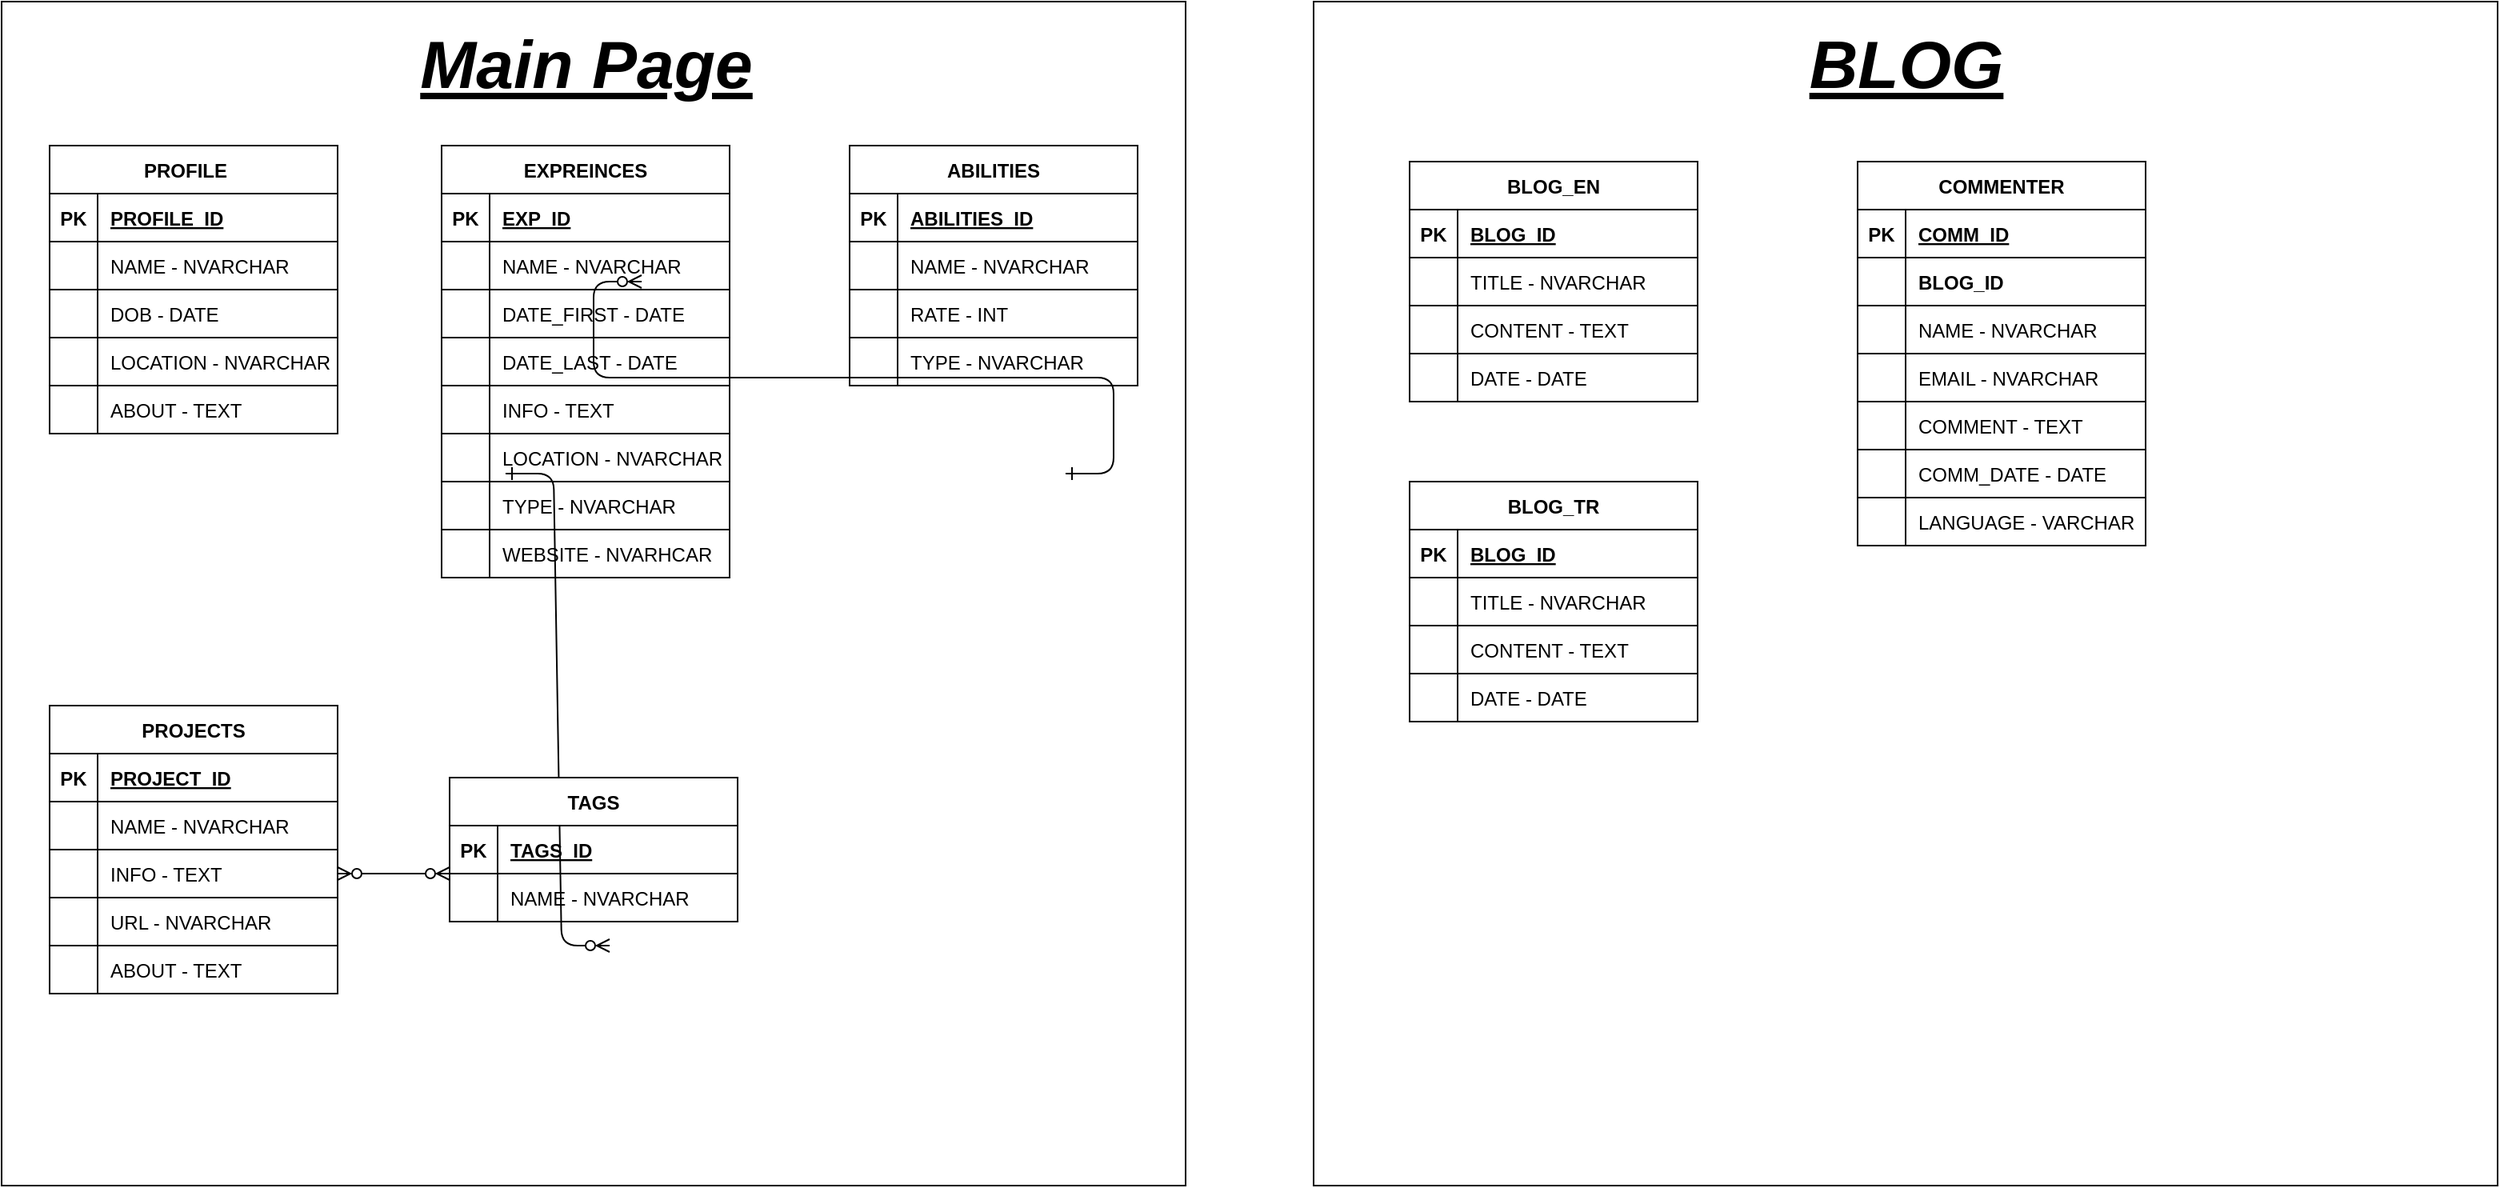 <mxfile version="15.0.6" type="github">
  <diagram id="R2lEEEUBdFMjLlhIrx00" name="Page-1">
    <mxGraphModel dx="955" dy="544" grid="1" gridSize="10" guides="1" tooltips="1" connect="1" arrows="1" fold="1" page="1" pageScale="1" pageWidth="850" pageHeight="1100" math="0" shadow="0" extFonts="Permanent Marker^https://fonts.googleapis.com/css?family=Permanent+Marker">
      <root>
        <mxCell id="0" />
        <mxCell id="1" parent="0" />
        <mxCell id="ufYMYRmRnnJekxyFTIQx-1" value="" style="whiteSpace=wrap;html=1;aspect=fixed;" vertex="1" parent="1">
          <mxGeometry x="60" y="30" width="740" height="740" as="geometry" />
        </mxCell>
        <mxCell id="C-vyLk0tnHw3VtMMgP7b-1" value="" style="edgeStyle=entityRelationEdgeStyle;endArrow=ERzeroToMany;startArrow=ERone;endFill=1;startFill=0;" parent="1" target="C-vyLk0tnHw3VtMMgP7b-6" edge="1">
          <mxGeometry width="100" height="100" relative="1" as="geometry">
            <mxPoint x="375" y="325" as="sourcePoint" />
            <mxPoint x="440" y="620" as="targetPoint" />
          </mxGeometry>
        </mxCell>
        <mxCell id="C-vyLk0tnHw3VtMMgP7b-12" value="" style="edgeStyle=entityRelationEdgeStyle;endArrow=ERzeroToMany;startArrow=ERone;endFill=1;startFill=0;" parent="1" target="C-vyLk0tnHw3VtMMgP7b-17" edge="1">
          <mxGeometry width="100" height="100" relative="1" as="geometry">
            <mxPoint x="725" y="325" as="sourcePoint" />
            <mxPoint x="460" y="205" as="targetPoint" />
          </mxGeometry>
        </mxCell>
        <mxCell id="ufYMYRmRnnJekxyFTIQx-10" value="Main Page" style="text;html=1;resizable=0;autosize=1;align=center;verticalAlign=middle;points=[];fillColor=none;strokeColor=none;rounded=0;fontSize=42;fontStyle=7" vertex="1" parent="1">
          <mxGeometry x="315" y="40" width="220" height="60" as="geometry" />
        </mxCell>
        <mxCell id="ufYMYRmRnnJekxyFTIQx-11" value="PROFILE   " style="shape=table;startSize=30;container=1;collapsible=1;childLayout=tableLayout;fixedRows=1;rowLines=1;fontStyle=1;align=center;resizeLast=1;fontSize=12;resizeHeight=1;resizeWidth=1;" vertex="1" parent="1">
          <mxGeometry x="90" y="120" width="180" height="180" as="geometry">
            <mxRectangle x="90" y="120" width="90" height="30" as="alternateBounds" />
          </mxGeometry>
        </mxCell>
        <mxCell id="ufYMYRmRnnJekxyFTIQx-12" value="" style="shape=partialRectangle;collapsible=0;dropTarget=0;pointerEvents=0;fillColor=none;top=0;left=0;bottom=1;right=0;points=[[0,0.5],[1,0.5]];portConstraint=eastwest;" vertex="1" parent="ufYMYRmRnnJekxyFTIQx-11">
          <mxGeometry y="30" width="180" height="30" as="geometry" />
        </mxCell>
        <mxCell id="ufYMYRmRnnJekxyFTIQx-13" value="PK" style="shape=partialRectangle;connectable=0;fillColor=none;top=0;left=0;bottom=0;right=0;fontStyle=1;overflow=hidden;" vertex="1" parent="ufYMYRmRnnJekxyFTIQx-12">
          <mxGeometry width="30" height="30" as="geometry" />
        </mxCell>
        <mxCell id="ufYMYRmRnnJekxyFTIQx-14" value="PROFILE_ID" style="shape=partialRectangle;connectable=0;fillColor=none;top=0;left=0;bottom=0;right=0;align=left;spacingLeft=6;fontStyle=5;overflow=hidden;" vertex="1" parent="ufYMYRmRnnJekxyFTIQx-12">
          <mxGeometry x="30" width="150" height="30" as="geometry" />
        </mxCell>
        <mxCell id="ufYMYRmRnnJekxyFTIQx-15" value="" style="shape=partialRectangle;collapsible=0;dropTarget=0;pointerEvents=0;fillColor=none;top=0;left=0;bottom=0;right=0;points=[[0,0.5],[1,0.5]];portConstraint=eastwest;fontStyle=1" vertex="1" parent="ufYMYRmRnnJekxyFTIQx-11">
          <mxGeometry y="60" width="180" height="30" as="geometry" />
        </mxCell>
        <mxCell id="ufYMYRmRnnJekxyFTIQx-16" value="" style="shape=partialRectangle;connectable=0;fillColor=none;top=0;left=0;bottom=0;right=0;editable=1;overflow=hidden;" vertex="1" parent="ufYMYRmRnnJekxyFTIQx-15">
          <mxGeometry width="30" height="30" as="geometry" />
        </mxCell>
        <mxCell id="ufYMYRmRnnJekxyFTIQx-17" value="NAME - NVARCHAR" style="shape=partialRectangle;connectable=0;fillColor=none;top=0;left=0;bottom=0;right=0;align=left;spacingLeft=6;overflow=hidden;fontStyle=0" vertex="1" parent="ufYMYRmRnnJekxyFTIQx-15">
          <mxGeometry x="30" width="150" height="30" as="geometry" />
        </mxCell>
        <mxCell id="ufYMYRmRnnJekxyFTIQx-18" value="" style="shape=partialRectangle;collapsible=0;dropTarget=0;pointerEvents=0;fillColor=none;top=0;left=0;bottom=0;right=0;points=[[0,0.5],[1,0.5]];portConstraint=eastwest;" vertex="1" parent="ufYMYRmRnnJekxyFTIQx-11">
          <mxGeometry y="90" width="180" height="30" as="geometry" />
        </mxCell>
        <mxCell id="ufYMYRmRnnJekxyFTIQx-19" value="" style="shape=partialRectangle;connectable=0;fillColor=none;top=0;left=0;bottom=0;right=0;editable=1;overflow=hidden;" vertex="1" parent="ufYMYRmRnnJekxyFTIQx-18">
          <mxGeometry width="30" height="30" as="geometry" />
        </mxCell>
        <mxCell id="ufYMYRmRnnJekxyFTIQx-20" value="DOB - DATE" style="shape=partialRectangle;connectable=0;fillColor=none;top=0;left=0;bottom=0;right=0;align=left;spacingLeft=6;overflow=hidden;" vertex="1" parent="ufYMYRmRnnJekxyFTIQx-18">
          <mxGeometry x="30" width="150" height="30" as="geometry" />
        </mxCell>
        <mxCell id="ufYMYRmRnnJekxyFTIQx-21" value="" style="shape=partialRectangle;collapsible=0;dropTarget=0;pointerEvents=0;fillColor=none;top=0;left=0;bottom=0;right=0;points=[[0,0.5],[1,0.5]];portConstraint=eastwest;" vertex="1" parent="ufYMYRmRnnJekxyFTIQx-11">
          <mxGeometry y="120" width="180" height="30" as="geometry" />
        </mxCell>
        <mxCell id="ufYMYRmRnnJekxyFTIQx-22" value="" style="shape=partialRectangle;connectable=0;fillColor=none;top=0;left=0;bottom=0;right=0;editable=1;overflow=hidden;" vertex="1" parent="ufYMYRmRnnJekxyFTIQx-21">
          <mxGeometry width="30" height="30" as="geometry" />
        </mxCell>
        <mxCell id="ufYMYRmRnnJekxyFTIQx-23" value="LOCATION - NVARCHAR" style="shape=partialRectangle;connectable=0;fillColor=none;top=0;left=0;bottom=0;right=0;align=left;spacingLeft=6;overflow=hidden;" vertex="1" parent="ufYMYRmRnnJekxyFTIQx-21">
          <mxGeometry x="30" width="150" height="30" as="geometry" />
        </mxCell>
        <mxCell id="ufYMYRmRnnJekxyFTIQx-27" value="" style="shape=partialRectangle;collapsible=0;dropTarget=0;pointerEvents=0;fillColor=none;top=0;left=0;bottom=0;right=0;points=[[0,0.5],[1,0.5]];portConstraint=eastwest;fontSize=12;" vertex="1" parent="ufYMYRmRnnJekxyFTIQx-11">
          <mxGeometry y="150" width="180" height="30" as="geometry" />
        </mxCell>
        <mxCell id="ufYMYRmRnnJekxyFTIQx-28" value="" style="shape=partialRectangle;connectable=0;fillColor=none;top=0;left=0;bottom=0;right=0;editable=1;overflow=hidden;" vertex="1" parent="ufYMYRmRnnJekxyFTIQx-27">
          <mxGeometry width="30" height="30" as="geometry" />
        </mxCell>
        <mxCell id="ufYMYRmRnnJekxyFTIQx-29" value="ABOUT - TEXT" style="shape=partialRectangle;connectable=0;fillColor=none;top=0;left=0;bottom=0;right=0;align=left;spacingLeft=6;overflow=hidden;" vertex="1" parent="ufYMYRmRnnJekxyFTIQx-27">
          <mxGeometry x="30" width="150" height="30" as="geometry" />
        </mxCell>
        <mxCell id="ufYMYRmRnnJekxyFTIQx-31" value="EXPREINCES" style="shape=table;startSize=30;container=1;collapsible=1;childLayout=tableLayout;fixedRows=1;rowLines=1;fontStyle=1;align=center;resizeLast=1;fontSize=12;resizeHeight=1;resizeWidth=1;" vertex="1" parent="1">
          <mxGeometry x="335" y="120" width="180" height="270" as="geometry">
            <mxRectangle x="90" y="120" width="90" height="30" as="alternateBounds" />
          </mxGeometry>
        </mxCell>
        <mxCell id="ufYMYRmRnnJekxyFTIQx-32" value="" style="shape=partialRectangle;collapsible=0;dropTarget=0;pointerEvents=0;fillColor=none;top=0;left=0;bottom=1;right=0;points=[[0,0.5],[1,0.5]];portConstraint=eastwest;" vertex="1" parent="ufYMYRmRnnJekxyFTIQx-31">
          <mxGeometry y="30" width="180" height="30" as="geometry" />
        </mxCell>
        <mxCell id="ufYMYRmRnnJekxyFTIQx-33" value="PK" style="shape=partialRectangle;connectable=0;fillColor=none;top=0;left=0;bottom=0;right=0;fontStyle=1;overflow=hidden;" vertex="1" parent="ufYMYRmRnnJekxyFTIQx-32">
          <mxGeometry width="30" height="30" as="geometry" />
        </mxCell>
        <mxCell id="ufYMYRmRnnJekxyFTIQx-34" value="EXP_ID" style="shape=partialRectangle;connectable=0;fillColor=none;top=0;left=0;bottom=0;right=0;align=left;spacingLeft=6;fontStyle=5;overflow=hidden;" vertex="1" parent="ufYMYRmRnnJekxyFTIQx-32">
          <mxGeometry x="30" width="150" height="30" as="geometry" />
        </mxCell>
        <mxCell id="ufYMYRmRnnJekxyFTIQx-35" value="" style="shape=partialRectangle;collapsible=0;dropTarget=0;pointerEvents=0;fillColor=none;top=0;left=0;bottom=0;right=0;points=[[0,0.5],[1,0.5]];portConstraint=eastwest;fontStyle=1" vertex="1" parent="ufYMYRmRnnJekxyFTIQx-31">
          <mxGeometry y="60" width="180" height="30" as="geometry" />
        </mxCell>
        <mxCell id="ufYMYRmRnnJekxyFTIQx-36" value="" style="shape=partialRectangle;connectable=0;fillColor=none;top=0;left=0;bottom=0;right=0;editable=1;overflow=hidden;" vertex="1" parent="ufYMYRmRnnJekxyFTIQx-35">
          <mxGeometry width="30" height="30" as="geometry" />
        </mxCell>
        <mxCell id="ufYMYRmRnnJekxyFTIQx-37" value="NAME - NVARCHAR" style="shape=partialRectangle;connectable=0;fillColor=none;top=0;left=0;bottom=0;right=0;align=left;spacingLeft=6;overflow=hidden;fontStyle=0" vertex="1" parent="ufYMYRmRnnJekxyFTIQx-35">
          <mxGeometry x="30" width="150" height="30" as="geometry" />
        </mxCell>
        <mxCell id="ufYMYRmRnnJekxyFTIQx-38" value="" style="shape=partialRectangle;collapsible=0;dropTarget=0;pointerEvents=0;fillColor=none;top=0;left=0;bottom=0;right=0;points=[[0,0.5],[1,0.5]];portConstraint=eastwest;" vertex="1" parent="ufYMYRmRnnJekxyFTIQx-31">
          <mxGeometry y="90" width="180" height="30" as="geometry" />
        </mxCell>
        <mxCell id="ufYMYRmRnnJekxyFTIQx-39" value="" style="shape=partialRectangle;connectable=0;fillColor=none;top=0;left=0;bottom=0;right=0;editable=1;overflow=hidden;" vertex="1" parent="ufYMYRmRnnJekxyFTIQx-38">
          <mxGeometry width="30" height="30" as="geometry" />
        </mxCell>
        <mxCell id="ufYMYRmRnnJekxyFTIQx-40" value="DATE_FIRST - DATE" style="shape=partialRectangle;connectable=0;fillColor=none;top=0;left=0;bottom=0;right=0;align=left;spacingLeft=6;overflow=hidden;" vertex="1" parent="ufYMYRmRnnJekxyFTIQx-38">
          <mxGeometry x="30" width="150" height="30" as="geometry" />
        </mxCell>
        <mxCell id="ufYMYRmRnnJekxyFTIQx-41" value="" style="shape=partialRectangle;collapsible=0;dropTarget=0;pointerEvents=0;fillColor=none;top=0;left=0;bottom=0;right=0;points=[[0,0.5],[1,0.5]];portConstraint=eastwest;" vertex="1" parent="ufYMYRmRnnJekxyFTIQx-31">
          <mxGeometry y="120" width="180" height="30" as="geometry" />
        </mxCell>
        <mxCell id="ufYMYRmRnnJekxyFTIQx-42" value="" style="shape=partialRectangle;connectable=0;fillColor=none;top=0;left=0;bottom=0;right=0;editable=1;overflow=hidden;" vertex="1" parent="ufYMYRmRnnJekxyFTIQx-41">
          <mxGeometry width="30" height="30" as="geometry" />
        </mxCell>
        <mxCell id="ufYMYRmRnnJekxyFTIQx-43" value="DATE_LAST - DATE" style="shape=partialRectangle;connectable=0;fillColor=none;top=0;left=0;bottom=0;right=0;align=left;spacingLeft=6;overflow=hidden;" vertex="1" parent="ufYMYRmRnnJekxyFTIQx-41">
          <mxGeometry x="30" width="150" height="30" as="geometry" />
        </mxCell>
        <mxCell id="ufYMYRmRnnJekxyFTIQx-47" value="" style="shape=partialRectangle;collapsible=0;dropTarget=0;pointerEvents=0;fillColor=none;top=0;left=0;bottom=0;right=0;points=[[0,0.5],[1,0.5]];portConstraint=eastwest;fontSize=12;" vertex="1" parent="ufYMYRmRnnJekxyFTIQx-31">
          <mxGeometry y="150" width="180" height="30" as="geometry" />
        </mxCell>
        <mxCell id="ufYMYRmRnnJekxyFTIQx-48" value="" style="shape=partialRectangle;connectable=0;fillColor=none;top=0;left=0;bottom=0;right=0;editable=1;overflow=hidden;" vertex="1" parent="ufYMYRmRnnJekxyFTIQx-47">
          <mxGeometry width="30" height="30" as="geometry" />
        </mxCell>
        <mxCell id="ufYMYRmRnnJekxyFTIQx-49" value="INFO - TEXT" style="shape=partialRectangle;connectable=0;fillColor=none;top=0;left=0;bottom=0;right=0;align=left;spacingLeft=6;overflow=hidden;" vertex="1" parent="ufYMYRmRnnJekxyFTIQx-47">
          <mxGeometry x="30" width="150" height="30" as="geometry" />
        </mxCell>
        <mxCell id="ufYMYRmRnnJekxyFTIQx-44" value="" style="shape=partialRectangle;collapsible=0;dropTarget=0;pointerEvents=0;fillColor=none;top=0;left=0;bottom=0;right=0;points=[[0,0.5],[1,0.5]];portConstraint=eastwest;fontSize=12;" vertex="1" parent="ufYMYRmRnnJekxyFTIQx-31">
          <mxGeometry y="180" width="180" height="30" as="geometry" />
        </mxCell>
        <mxCell id="ufYMYRmRnnJekxyFTIQx-45" value="" style="shape=partialRectangle;connectable=0;fillColor=none;top=0;left=0;bottom=0;right=0;editable=1;overflow=hidden;" vertex="1" parent="ufYMYRmRnnJekxyFTIQx-44">
          <mxGeometry width="30" height="30" as="geometry" />
        </mxCell>
        <mxCell id="ufYMYRmRnnJekxyFTIQx-46" value="LOCATION - NVARCHAR" style="shape=partialRectangle;connectable=0;fillColor=none;top=0;left=0;bottom=0;right=0;align=left;spacingLeft=6;overflow=hidden;" vertex="1" parent="ufYMYRmRnnJekxyFTIQx-44">
          <mxGeometry x="30" width="150" height="30" as="geometry" />
        </mxCell>
        <mxCell id="ufYMYRmRnnJekxyFTIQx-50" value="" style="shape=partialRectangle;collapsible=0;dropTarget=0;pointerEvents=0;fillColor=none;top=0;left=0;bottom=0;right=0;points=[[0,0.5],[1,0.5]];portConstraint=eastwest;fontSize=12;" vertex="1" parent="ufYMYRmRnnJekxyFTIQx-31">
          <mxGeometry y="210" width="180" height="30" as="geometry" />
        </mxCell>
        <mxCell id="ufYMYRmRnnJekxyFTIQx-51" value="" style="shape=partialRectangle;connectable=0;fillColor=none;top=0;left=0;bottom=0;right=0;editable=1;overflow=hidden;" vertex="1" parent="ufYMYRmRnnJekxyFTIQx-50">
          <mxGeometry width="30" height="30" as="geometry" />
        </mxCell>
        <mxCell id="ufYMYRmRnnJekxyFTIQx-52" value="TYPE - NVARCHAR" style="shape=partialRectangle;connectable=0;fillColor=none;top=0;left=0;bottom=0;right=0;align=left;spacingLeft=6;overflow=hidden;" vertex="1" parent="ufYMYRmRnnJekxyFTIQx-50">
          <mxGeometry x="30" width="150" height="30" as="geometry" />
        </mxCell>
        <mxCell id="ufYMYRmRnnJekxyFTIQx-53" value="" style="shape=partialRectangle;collapsible=0;dropTarget=0;pointerEvents=0;fillColor=none;top=0;left=0;bottom=0;right=0;points=[[0,0.5],[1,0.5]];portConstraint=eastwest;fontSize=12;" vertex="1" parent="ufYMYRmRnnJekxyFTIQx-31">
          <mxGeometry y="240" width="180" height="30" as="geometry" />
        </mxCell>
        <mxCell id="ufYMYRmRnnJekxyFTIQx-54" value="" style="shape=partialRectangle;connectable=0;fillColor=none;top=0;left=0;bottom=0;right=0;editable=1;overflow=hidden;" vertex="1" parent="ufYMYRmRnnJekxyFTIQx-53">
          <mxGeometry width="30" height="30" as="geometry" />
        </mxCell>
        <mxCell id="ufYMYRmRnnJekxyFTIQx-55" value="WEBSITE - NVARHCAR" style="shape=partialRectangle;connectable=0;fillColor=none;top=0;left=0;bottom=0;right=0;align=left;spacingLeft=6;overflow=hidden;" vertex="1" parent="ufYMYRmRnnJekxyFTIQx-53">
          <mxGeometry x="30" width="150" height="30" as="geometry" />
        </mxCell>
        <mxCell id="ufYMYRmRnnJekxyFTIQx-56" value="ABILITIES" style="shape=table;startSize=30;container=1;collapsible=1;childLayout=tableLayout;fixedRows=1;rowLines=1;fontStyle=1;align=center;resizeLast=1;fontSize=12;resizeHeight=1;resizeWidth=1;" vertex="1" parent="1">
          <mxGeometry x="590" y="120" width="180" height="150" as="geometry">
            <mxRectangle x="90" y="120" width="90" height="30" as="alternateBounds" />
          </mxGeometry>
        </mxCell>
        <mxCell id="ufYMYRmRnnJekxyFTIQx-57" value="" style="shape=partialRectangle;collapsible=0;dropTarget=0;pointerEvents=0;fillColor=none;top=0;left=0;bottom=1;right=0;points=[[0,0.5],[1,0.5]];portConstraint=eastwest;" vertex="1" parent="ufYMYRmRnnJekxyFTIQx-56">
          <mxGeometry y="30" width="180" height="30" as="geometry" />
        </mxCell>
        <mxCell id="ufYMYRmRnnJekxyFTIQx-58" value="PK" style="shape=partialRectangle;connectable=0;fillColor=none;top=0;left=0;bottom=0;right=0;fontStyle=1;overflow=hidden;" vertex="1" parent="ufYMYRmRnnJekxyFTIQx-57">
          <mxGeometry width="30" height="30" as="geometry" />
        </mxCell>
        <mxCell id="ufYMYRmRnnJekxyFTIQx-59" value="ABILITIES_ID" style="shape=partialRectangle;connectable=0;fillColor=none;top=0;left=0;bottom=0;right=0;align=left;spacingLeft=6;fontStyle=5;overflow=hidden;" vertex="1" parent="ufYMYRmRnnJekxyFTIQx-57">
          <mxGeometry x="30" width="150" height="30" as="geometry" />
        </mxCell>
        <mxCell id="ufYMYRmRnnJekxyFTIQx-60" value="" style="shape=partialRectangle;collapsible=0;dropTarget=0;pointerEvents=0;fillColor=none;top=0;left=0;bottom=0;right=0;points=[[0,0.5],[1,0.5]];portConstraint=eastwest;fontStyle=1" vertex="1" parent="ufYMYRmRnnJekxyFTIQx-56">
          <mxGeometry y="60" width="180" height="30" as="geometry" />
        </mxCell>
        <mxCell id="ufYMYRmRnnJekxyFTIQx-61" value="" style="shape=partialRectangle;connectable=0;fillColor=none;top=0;left=0;bottom=0;right=0;editable=1;overflow=hidden;" vertex="1" parent="ufYMYRmRnnJekxyFTIQx-60">
          <mxGeometry width="30" height="30" as="geometry" />
        </mxCell>
        <mxCell id="ufYMYRmRnnJekxyFTIQx-62" value="NAME - NVARCHAR" style="shape=partialRectangle;connectable=0;fillColor=none;top=0;left=0;bottom=0;right=0;align=left;spacingLeft=6;overflow=hidden;fontStyle=0" vertex="1" parent="ufYMYRmRnnJekxyFTIQx-60">
          <mxGeometry x="30" width="150" height="30" as="geometry" />
        </mxCell>
        <mxCell id="ufYMYRmRnnJekxyFTIQx-63" value="" style="shape=partialRectangle;collapsible=0;dropTarget=0;pointerEvents=0;fillColor=none;top=0;left=0;bottom=0;right=0;points=[[0,0.5],[1,0.5]];portConstraint=eastwest;" vertex="1" parent="ufYMYRmRnnJekxyFTIQx-56">
          <mxGeometry y="90" width="180" height="30" as="geometry" />
        </mxCell>
        <mxCell id="ufYMYRmRnnJekxyFTIQx-64" value="" style="shape=partialRectangle;connectable=0;fillColor=none;top=0;left=0;bottom=0;right=0;editable=1;overflow=hidden;" vertex="1" parent="ufYMYRmRnnJekxyFTIQx-63">
          <mxGeometry width="30" height="30" as="geometry" />
        </mxCell>
        <mxCell id="ufYMYRmRnnJekxyFTIQx-65" value="RATE - INT" style="shape=partialRectangle;connectable=0;fillColor=none;top=0;left=0;bottom=0;right=0;align=left;spacingLeft=6;overflow=hidden;" vertex="1" parent="ufYMYRmRnnJekxyFTIQx-63">
          <mxGeometry x="30" width="150" height="30" as="geometry" />
        </mxCell>
        <mxCell id="ufYMYRmRnnJekxyFTIQx-81" value="" style="shape=partialRectangle;collapsible=0;dropTarget=0;pointerEvents=0;fillColor=none;top=0;left=0;bottom=0;right=0;points=[[0,0.5],[1,0.5]];portConstraint=eastwest;fontSize=12;" vertex="1" parent="ufYMYRmRnnJekxyFTIQx-56">
          <mxGeometry y="120" width="180" height="30" as="geometry" />
        </mxCell>
        <mxCell id="ufYMYRmRnnJekxyFTIQx-82" value="" style="shape=partialRectangle;connectable=0;fillColor=none;top=0;left=0;bottom=0;right=0;editable=1;overflow=hidden;" vertex="1" parent="ufYMYRmRnnJekxyFTIQx-81">
          <mxGeometry width="30" height="30" as="geometry" />
        </mxCell>
        <mxCell id="ufYMYRmRnnJekxyFTIQx-83" value="TYPE - NVARCHAR" style="shape=partialRectangle;connectable=0;fillColor=none;top=0;left=0;bottom=0;right=0;align=left;spacingLeft=6;overflow=hidden;" vertex="1" parent="ufYMYRmRnnJekxyFTIQx-81">
          <mxGeometry x="30" width="150" height="30" as="geometry" />
        </mxCell>
        <mxCell id="ufYMYRmRnnJekxyFTIQx-86" value="PROJECTS" style="shape=table;startSize=30;container=1;collapsible=1;childLayout=tableLayout;fixedRows=1;rowLines=1;fontStyle=1;align=center;resizeLast=1;fontSize=12;resizeHeight=1;resizeWidth=1;" vertex="1" parent="1">
          <mxGeometry x="90" y="470" width="180" height="180" as="geometry">
            <mxRectangle x="90" y="120" width="90" height="30" as="alternateBounds" />
          </mxGeometry>
        </mxCell>
        <mxCell id="ufYMYRmRnnJekxyFTIQx-87" value="" style="shape=partialRectangle;collapsible=0;dropTarget=0;pointerEvents=0;fillColor=none;top=0;left=0;bottom=1;right=0;points=[[0,0.5],[1,0.5]];portConstraint=eastwest;" vertex="1" parent="ufYMYRmRnnJekxyFTIQx-86">
          <mxGeometry y="30" width="180" height="30" as="geometry" />
        </mxCell>
        <mxCell id="ufYMYRmRnnJekxyFTIQx-88" value="PK" style="shape=partialRectangle;connectable=0;fillColor=none;top=0;left=0;bottom=0;right=0;fontStyle=1;overflow=hidden;" vertex="1" parent="ufYMYRmRnnJekxyFTIQx-87">
          <mxGeometry width="30" height="30" as="geometry" />
        </mxCell>
        <mxCell id="ufYMYRmRnnJekxyFTIQx-89" value="PROJECT_ID" style="shape=partialRectangle;connectable=0;fillColor=none;top=0;left=0;bottom=0;right=0;align=left;spacingLeft=6;fontStyle=5;overflow=hidden;" vertex="1" parent="ufYMYRmRnnJekxyFTIQx-87">
          <mxGeometry x="30" width="150" height="30" as="geometry" />
        </mxCell>
        <mxCell id="ufYMYRmRnnJekxyFTIQx-90" value="" style="shape=partialRectangle;collapsible=0;dropTarget=0;pointerEvents=0;fillColor=none;top=0;left=0;bottom=0;right=0;points=[[0,0.5],[1,0.5]];portConstraint=eastwest;fontStyle=1" vertex="1" parent="ufYMYRmRnnJekxyFTIQx-86">
          <mxGeometry y="60" width="180" height="30" as="geometry" />
        </mxCell>
        <mxCell id="ufYMYRmRnnJekxyFTIQx-91" value="" style="shape=partialRectangle;connectable=0;fillColor=none;top=0;left=0;bottom=0;right=0;editable=1;overflow=hidden;" vertex="1" parent="ufYMYRmRnnJekxyFTIQx-90">
          <mxGeometry width="30" height="30" as="geometry" />
        </mxCell>
        <mxCell id="ufYMYRmRnnJekxyFTIQx-92" value="NAME - NVARCHAR" style="shape=partialRectangle;connectable=0;fillColor=none;top=0;left=0;bottom=0;right=0;align=left;spacingLeft=6;overflow=hidden;fontStyle=0" vertex="1" parent="ufYMYRmRnnJekxyFTIQx-90">
          <mxGeometry x="30" width="150" height="30" as="geometry" />
        </mxCell>
        <mxCell id="ufYMYRmRnnJekxyFTIQx-93" value="" style="shape=partialRectangle;collapsible=0;dropTarget=0;pointerEvents=0;fillColor=none;top=0;left=0;bottom=0;right=0;points=[[0,0.5],[1,0.5]];portConstraint=eastwest;" vertex="1" parent="ufYMYRmRnnJekxyFTIQx-86">
          <mxGeometry y="90" width="180" height="30" as="geometry" />
        </mxCell>
        <mxCell id="ufYMYRmRnnJekxyFTIQx-94" value="" style="shape=partialRectangle;connectable=0;fillColor=none;top=0;left=0;bottom=0;right=0;editable=1;overflow=hidden;" vertex="1" parent="ufYMYRmRnnJekxyFTIQx-93">
          <mxGeometry width="30" height="30" as="geometry" />
        </mxCell>
        <mxCell id="ufYMYRmRnnJekxyFTIQx-95" value="INFO - TEXT" style="shape=partialRectangle;connectable=0;fillColor=none;top=0;left=0;bottom=0;right=0;align=left;spacingLeft=6;overflow=hidden;" vertex="1" parent="ufYMYRmRnnJekxyFTIQx-93">
          <mxGeometry x="30" width="150" height="30" as="geometry" />
        </mxCell>
        <mxCell id="ufYMYRmRnnJekxyFTIQx-96" value="" style="shape=partialRectangle;collapsible=0;dropTarget=0;pointerEvents=0;fillColor=none;top=0;left=0;bottom=0;right=0;points=[[0,0.5],[1,0.5]];portConstraint=eastwest;" vertex="1" parent="ufYMYRmRnnJekxyFTIQx-86">
          <mxGeometry y="120" width="180" height="30" as="geometry" />
        </mxCell>
        <mxCell id="ufYMYRmRnnJekxyFTIQx-97" value="" style="shape=partialRectangle;connectable=0;fillColor=none;top=0;left=0;bottom=0;right=0;editable=1;overflow=hidden;" vertex="1" parent="ufYMYRmRnnJekxyFTIQx-96">
          <mxGeometry width="30" height="30" as="geometry" />
        </mxCell>
        <mxCell id="ufYMYRmRnnJekxyFTIQx-98" value="URL - NVARCHAR" style="shape=partialRectangle;connectable=0;fillColor=none;top=0;left=0;bottom=0;right=0;align=left;spacingLeft=6;overflow=hidden;" vertex="1" parent="ufYMYRmRnnJekxyFTIQx-96">
          <mxGeometry x="30" width="150" height="30" as="geometry" />
        </mxCell>
        <mxCell id="ufYMYRmRnnJekxyFTIQx-99" value="" style="shape=partialRectangle;collapsible=0;dropTarget=0;pointerEvents=0;fillColor=none;top=0;left=0;bottom=0;right=0;points=[[0,0.5],[1,0.5]];portConstraint=eastwest;fontSize=12;" vertex="1" parent="ufYMYRmRnnJekxyFTIQx-86">
          <mxGeometry y="150" width="180" height="30" as="geometry" />
        </mxCell>
        <mxCell id="ufYMYRmRnnJekxyFTIQx-100" value="" style="shape=partialRectangle;connectable=0;fillColor=none;top=0;left=0;bottom=0;right=0;editable=1;overflow=hidden;" vertex="1" parent="ufYMYRmRnnJekxyFTIQx-99">
          <mxGeometry width="30" height="30" as="geometry" />
        </mxCell>
        <mxCell id="ufYMYRmRnnJekxyFTIQx-101" value="ABOUT - TEXT" style="shape=partialRectangle;connectable=0;fillColor=none;top=0;left=0;bottom=0;right=0;align=left;spacingLeft=6;overflow=hidden;" vertex="1" parent="ufYMYRmRnnJekxyFTIQx-99">
          <mxGeometry x="30" width="150" height="30" as="geometry" />
        </mxCell>
        <mxCell id="ufYMYRmRnnJekxyFTIQx-102" value="TAGS" style="shape=table;startSize=30;container=1;collapsible=1;childLayout=tableLayout;fixedRows=1;rowLines=1;fontStyle=1;align=center;resizeLast=1;fontSize=12;resizeHeight=1;resizeWidth=1;" vertex="1" parent="1">
          <mxGeometry x="340" y="515" width="180" height="90" as="geometry">
            <mxRectangle x="90" y="120" width="90" height="30" as="alternateBounds" />
          </mxGeometry>
        </mxCell>
        <mxCell id="ufYMYRmRnnJekxyFTIQx-103" value="" style="shape=partialRectangle;collapsible=0;dropTarget=0;pointerEvents=0;fillColor=none;top=0;left=0;bottom=1;right=0;points=[[0,0.5],[1,0.5]];portConstraint=eastwest;" vertex="1" parent="ufYMYRmRnnJekxyFTIQx-102">
          <mxGeometry y="30" width="180" height="30" as="geometry" />
        </mxCell>
        <mxCell id="ufYMYRmRnnJekxyFTIQx-104" value="PK" style="shape=partialRectangle;connectable=0;fillColor=none;top=0;left=0;bottom=0;right=0;fontStyle=1;overflow=hidden;" vertex="1" parent="ufYMYRmRnnJekxyFTIQx-103">
          <mxGeometry width="30" height="30" as="geometry" />
        </mxCell>
        <mxCell id="ufYMYRmRnnJekxyFTIQx-105" value="TAGS_ID" style="shape=partialRectangle;connectable=0;fillColor=none;top=0;left=0;bottom=0;right=0;align=left;spacingLeft=6;fontStyle=5;overflow=hidden;" vertex="1" parent="ufYMYRmRnnJekxyFTIQx-103">
          <mxGeometry x="30" width="150" height="30" as="geometry" />
        </mxCell>
        <mxCell id="ufYMYRmRnnJekxyFTIQx-106" value="" style="shape=partialRectangle;collapsible=0;dropTarget=0;pointerEvents=0;fillColor=none;top=0;left=0;bottom=0;right=0;points=[[0,0.5],[1,0.5]];portConstraint=eastwest;fontStyle=1" vertex="1" parent="ufYMYRmRnnJekxyFTIQx-102">
          <mxGeometry y="60" width="180" height="30" as="geometry" />
        </mxCell>
        <mxCell id="ufYMYRmRnnJekxyFTIQx-107" value="" style="shape=partialRectangle;connectable=0;fillColor=none;top=0;left=0;bottom=0;right=0;editable=1;overflow=hidden;" vertex="1" parent="ufYMYRmRnnJekxyFTIQx-106">
          <mxGeometry width="30" height="30" as="geometry" />
        </mxCell>
        <mxCell id="ufYMYRmRnnJekxyFTIQx-108" value="NAME - NVARCHAR" style="shape=partialRectangle;connectable=0;fillColor=none;top=0;left=0;bottom=0;right=0;align=left;spacingLeft=6;overflow=hidden;fontStyle=0" vertex="1" parent="ufYMYRmRnnJekxyFTIQx-106">
          <mxGeometry x="30" width="150" height="30" as="geometry" />
        </mxCell>
        <mxCell id="ufYMYRmRnnJekxyFTIQx-118" value="" style="edgeStyle=orthogonalEdgeStyle;rounded=0;orthogonalLoop=1;jettySize=auto;html=1;fontSize=12;startArrow=ERzeroToMany;startFill=1;endArrow=ERzeroToMany;endFill=1;" edge="1" parent="1" source="ufYMYRmRnnJekxyFTIQx-93" target="ufYMYRmRnnJekxyFTIQx-106">
          <mxGeometry relative="1" as="geometry">
            <Array as="points">
              <mxPoint x="330" y="575" />
              <mxPoint x="330" y="575" />
            </Array>
          </mxGeometry>
        </mxCell>
        <mxCell id="ufYMYRmRnnJekxyFTIQx-119" value="" style="whiteSpace=wrap;html=1;aspect=fixed;" vertex="1" parent="1">
          <mxGeometry x="880" y="30" width="740" height="740" as="geometry" />
        </mxCell>
        <mxCell id="ufYMYRmRnnJekxyFTIQx-120" value="BLOG" style="text;html=1;resizable=0;autosize=1;align=center;verticalAlign=middle;points=[];fillColor=none;strokeColor=none;rounded=0;fontSize=42;fontStyle=7" vertex="1" parent="1">
          <mxGeometry x="1180" y="40" width="140" height="60" as="geometry" />
        </mxCell>
        <mxCell id="ufYMYRmRnnJekxyFTIQx-121" value="BLOG_EN" style="shape=table;startSize=30;container=1;collapsible=1;childLayout=tableLayout;fixedRows=1;rowLines=1;fontStyle=1;align=center;resizeLast=1;fontSize=12;resizeHeight=1;resizeWidth=1;" vertex="1" parent="1">
          <mxGeometry x="940" y="130" width="180" height="150" as="geometry">
            <mxRectangle x="90" y="120" width="90" height="30" as="alternateBounds" />
          </mxGeometry>
        </mxCell>
        <mxCell id="ufYMYRmRnnJekxyFTIQx-122" value="" style="shape=partialRectangle;collapsible=0;dropTarget=0;pointerEvents=0;fillColor=none;top=0;left=0;bottom=1;right=0;points=[[0,0.5],[1,0.5]];portConstraint=eastwest;" vertex="1" parent="ufYMYRmRnnJekxyFTIQx-121">
          <mxGeometry y="30" width="180" height="30" as="geometry" />
        </mxCell>
        <mxCell id="ufYMYRmRnnJekxyFTIQx-123" value="PK" style="shape=partialRectangle;connectable=0;fillColor=none;top=0;left=0;bottom=0;right=0;fontStyle=1;overflow=hidden;" vertex="1" parent="ufYMYRmRnnJekxyFTIQx-122">
          <mxGeometry width="30" height="30" as="geometry" />
        </mxCell>
        <mxCell id="ufYMYRmRnnJekxyFTIQx-124" value="BLOG_ID" style="shape=partialRectangle;connectable=0;fillColor=none;top=0;left=0;bottom=0;right=0;align=left;spacingLeft=6;fontStyle=5;overflow=hidden;" vertex="1" parent="ufYMYRmRnnJekxyFTIQx-122">
          <mxGeometry x="30" width="150" height="30" as="geometry" />
        </mxCell>
        <mxCell id="ufYMYRmRnnJekxyFTIQx-125" value="" style="shape=partialRectangle;collapsible=0;dropTarget=0;pointerEvents=0;fillColor=none;top=0;left=0;bottom=0;right=0;points=[[0,0.5],[1,0.5]];portConstraint=eastwest;fontStyle=1" vertex="1" parent="ufYMYRmRnnJekxyFTIQx-121">
          <mxGeometry y="60" width="180" height="30" as="geometry" />
        </mxCell>
        <mxCell id="ufYMYRmRnnJekxyFTIQx-126" value="" style="shape=partialRectangle;connectable=0;fillColor=none;top=0;left=0;bottom=0;right=0;editable=1;overflow=hidden;" vertex="1" parent="ufYMYRmRnnJekxyFTIQx-125">
          <mxGeometry width="30" height="30" as="geometry" />
        </mxCell>
        <mxCell id="ufYMYRmRnnJekxyFTIQx-127" value="TITLE - NVARCHAR" style="shape=partialRectangle;connectable=0;fillColor=none;top=0;left=0;bottom=0;right=0;align=left;spacingLeft=6;overflow=hidden;fontStyle=0" vertex="1" parent="ufYMYRmRnnJekxyFTIQx-125">
          <mxGeometry x="30" width="150" height="30" as="geometry" />
        </mxCell>
        <mxCell id="ufYMYRmRnnJekxyFTIQx-128" value="" style="shape=partialRectangle;collapsible=0;dropTarget=0;pointerEvents=0;fillColor=none;top=0;left=0;bottom=0;right=0;points=[[0,0.5],[1,0.5]];portConstraint=eastwest;" vertex="1" parent="ufYMYRmRnnJekxyFTIQx-121">
          <mxGeometry y="90" width="180" height="30" as="geometry" />
        </mxCell>
        <mxCell id="ufYMYRmRnnJekxyFTIQx-129" value="" style="shape=partialRectangle;connectable=0;fillColor=none;top=0;left=0;bottom=0;right=0;editable=1;overflow=hidden;" vertex="1" parent="ufYMYRmRnnJekxyFTIQx-128">
          <mxGeometry width="30" height="30" as="geometry" />
        </mxCell>
        <mxCell id="ufYMYRmRnnJekxyFTIQx-130" value="CONTENT - TEXT" style="shape=partialRectangle;connectable=0;fillColor=none;top=0;left=0;bottom=0;right=0;align=left;spacingLeft=6;overflow=hidden;" vertex="1" parent="ufYMYRmRnnJekxyFTIQx-128">
          <mxGeometry x="30" width="150" height="30" as="geometry" />
        </mxCell>
        <mxCell id="ufYMYRmRnnJekxyFTIQx-131" value="" style="shape=partialRectangle;collapsible=0;dropTarget=0;pointerEvents=0;fillColor=none;top=0;left=0;bottom=0;right=0;points=[[0,0.5],[1,0.5]];portConstraint=eastwest;" vertex="1" parent="ufYMYRmRnnJekxyFTIQx-121">
          <mxGeometry y="120" width="180" height="30" as="geometry" />
        </mxCell>
        <mxCell id="ufYMYRmRnnJekxyFTIQx-132" value="" style="shape=partialRectangle;connectable=0;fillColor=none;top=0;left=0;bottom=0;right=0;editable=1;overflow=hidden;" vertex="1" parent="ufYMYRmRnnJekxyFTIQx-131">
          <mxGeometry width="30" height="30" as="geometry" />
        </mxCell>
        <mxCell id="ufYMYRmRnnJekxyFTIQx-133" value="DATE - DATE" style="shape=partialRectangle;connectable=0;fillColor=none;top=0;left=0;bottom=0;right=0;align=left;spacingLeft=6;overflow=hidden;" vertex="1" parent="ufYMYRmRnnJekxyFTIQx-131">
          <mxGeometry x="30" width="150" height="30" as="geometry" />
        </mxCell>
        <mxCell id="ufYMYRmRnnJekxyFTIQx-137" value="COMMENTER" style="shape=table;startSize=30;container=1;collapsible=1;childLayout=tableLayout;fixedRows=1;rowLines=1;fontStyle=1;align=center;resizeLast=1;fontSize=12;resizeHeight=1;resizeWidth=1;" vertex="1" parent="1">
          <mxGeometry x="1220" y="130" width="180" height="240" as="geometry">
            <mxRectangle x="90" y="120" width="90" height="30" as="alternateBounds" />
          </mxGeometry>
        </mxCell>
        <mxCell id="ufYMYRmRnnJekxyFTIQx-138" value="" style="shape=partialRectangle;collapsible=0;dropTarget=0;pointerEvents=0;fillColor=none;top=0;left=0;bottom=1;right=0;points=[[0,0.5],[1,0.5]];portConstraint=eastwest;" vertex="1" parent="ufYMYRmRnnJekxyFTIQx-137">
          <mxGeometry y="30" width="180" height="30" as="geometry" />
        </mxCell>
        <mxCell id="ufYMYRmRnnJekxyFTIQx-139" value="PK" style="shape=partialRectangle;connectable=0;fillColor=none;top=0;left=0;bottom=0;right=0;fontStyle=1;overflow=hidden;" vertex="1" parent="ufYMYRmRnnJekxyFTIQx-138">
          <mxGeometry width="30" height="30" as="geometry" />
        </mxCell>
        <mxCell id="ufYMYRmRnnJekxyFTIQx-140" value="COMM_ID" style="shape=partialRectangle;connectable=0;fillColor=none;top=0;left=0;bottom=0;right=0;align=left;spacingLeft=6;fontStyle=5;overflow=hidden;" vertex="1" parent="ufYMYRmRnnJekxyFTIQx-138">
          <mxGeometry x="30" width="150" height="30" as="geometry" />
        </mxCell>
        <mxCell id="ufYMYRmRnnJekxyFTIQx-158" value="" style="shape=partialRectangle;collapsible=0;dropTarget=0;pointerEvents=0;fillColor=none;top=0;left=0;bottom=0;right=0;points=[[0,0.5],[1,0.5]];portConstraint=eastwest;fontSize=12;" vertex="1" parent="ufYMYRmRnnJekxyFTIQx-137">
          <mxGeometry y="60" width="180" height="30" as="geometry" />
        </mxCell>
        <mxCell id="ufYMYRmRnnJekxyFTIQx-159" value="" style="shape=partialRectangle;connectable=0;fillColor=none;top=0;left=0;bottom=0;right=0;editable=1;overflow=hidden;fontStyle=1" vertex="1" parent="ufYMYRmRnnJekxyFTIQx-158">
          <mxGeometry width="30" height="30" as="geometry" />
        </mxCell>
        <mxCell id="ufYMYRmRnnJekxyFTIQx-160" value="BLOG_ID" style="shape=partialRectangle;connectable=0;fillColor=none;top=0;left=0;bottom=0;right=0;align=left;spacingLeft=6;overflow=hidden;fontStyle=1" vertex="1" parent="ufYMYRmRnnJekxyFTIQx-158">
          <mxGeometry x="30" width="150" height="30" as="geometry" />
        </mxCell>
        <mxCell id="ufYMYRmRnnJekxyFTIQx-141" value="" style="shape=partialRectangle;collapsible=0;dropTarget=0;pointerEvents=0;fillColor=none;top=0;left=0;bottom=0;right=0;points=[[0,0.5],[1,0.5]];portConstraint=eastwest;fontStyle=1" vertex="1" parent="ufYMYRmRnnJekxyFTIQx-137">
          <mxGeometry y="90" width="180" height="30" as="geometry" />
        </mxCell>
        <mxCell id="ufYMYRmRnnJekxyFTIQx-142" value="" style="shape=partialRectangle;connectable=0;fillColor=none;top=0;left=0;bottom=0;right=0;editable=1;overflow=hidden;" vertex="1" parent="ufYMYRmRnnJekxyFTIQx-141">
          <mxGeometry width="30" height="30" as="geometry" />
        </mxCell>
        <mxCell id="ufYMYRmRnnJekxyFTIQx-143" value="NAME - NVARCHAR" style="shape=partialRectangle;connectable=0;fillColor=none;top=0;left=0;bottom=0;right=0;align=left;spacingLeft=6;overflow=hidden;fontStyle=0" vertex="1" parent="ufYMYRmRnnJekxyFTIQx-141">
          <mxGeometry x="30" width="150" height="30" as="geometry" />
        </mxCell>
        <mxCell id="ufYMYRmRnnJekxyFTIQx-152" value="" style="shape=partialRectangle;collapsible=0;dropTarget=0;pointerEvents=0;fillColor=none;top=0;left=0;bottom=0;right=0;points=[[0,0.5],[1,0.5]];portConstraint=eastwest;fontSize=12;" vertex="1" parent="ufYMYRmRnnJekxyFTIQx-137">
          <mxGeometry y="120" width="180" height="30" as="geometry" />
        </mxCell>
        <mxCell id="ufYMYRmRnnJekxyFTIQx-153" value="" style="shape=partialRectangle;connectable=0;fillColor=none;top=0;left=0;bottom=0;right=0;editable=1;overflow=hidden;" vertex="1" parent="ufYMYRmRnnJekxyFTIQx-152">
          <mxGeometry width="30" height="30" as="geometry" />
        </mxCell>
        <mxCell id="ufYMYRmRnnJekxyFTIQx-154" value="EMAIL - NVARCHAR" style="shape=partialRectangle;connectable=0;fillColor=none;top=0;left=0;bottom=0;right=0;align=left;spacingLeft=6;overflow=hidden;" vertex="1" parent="ufYMYRmRnnJekxyFTIQx-152">
          <mxGeometry x="30" width="150" height="30" as="geometry" />
        </mxCell>
        <mxCell id="ufYMYRmRnnJekxyFTIQx-144" value="" style="shape=partialRectangle;collapsible=0;dropTarget=0;pointerEvents=0;fillColor=none;top=0;left=0;bottom=0;right=0;points=[[0,0.5],[1,0.5]];portConstraint=eastwest;" vertex="1" parent="ufYMYRmRnnJekxyFTIQx-137">
          <mxGeometry y="150" width="180" height="30" as="geometry" />
        </mxCell>
        <mxCell id="ufYMYRmRnnJekxyFTIQx-145" value="" style="shape=partialRectangle;connectable=0;fillColor=none;top=0;left=0;bottom=0;right=0;editable=1;overflow=hidden;" vertex="1" parent="ufYMYRmRnnJekxyFTIQx-144">
          <mxGeometry width="30" height="30" as="geometry" />
        </mxCell>
        <mxCell id="ufYMYRmRnnJekxyFTIQx-146" value="COMMENT - TEXT" style="shape=partialRectangle;connectable=0;fillColor=none;top=0;left=0;bottom=0;right=0;align=left;spacingLeft=6;overflow=hidden;" vertex="1" parent="ufYMYRmRnnJekxyFTIQx-144">
          <mxGeometry x="30" width="150" height="30" as="geometry" />
        </mxCell>
        <mxCell id="ufYMYRmRnnJekxyFTIQx-147" value="" style="shape=partialRectangle;collapsible=0;dropTarget=0;pointerEvents=0;fillColor=none;top=0;left=0;bottom=0;right=0;points=[[0,0.5],[1,0.5]];portConstraint=eastwest;" vertex="1" parent="ufYMYRmRnnJekxyFTIQx-137">
          <mxGeometry y="180" width="180" height="30" as="geometry" />
        </mxCell>
        <mxCell id="ufYMYRmRnnJekxyFTIQx-148" value="" style="shape=partialRectangle;connectable=0;fillColor=none;top=0;left=0;bottom=0;right=0;editable=1;overflow=hidden;" vertex="1" parent="ufYMYRmRnnJekxyFTIQx-147">
          <mxGeometry width="30" height="30" as="geometry" />
        </mxCell>
        <mxCell id="ufYMYRmRnnJekxyFTIQx-149" value="COMM_DATE - DATE" style="shape=partialRectangle;connectable=0;fillColor=none;top=0;left=0;bottom=0;right=0;align=left;spacingLeft=6;overflow=hidden;" vertex="1" parent="ufYMYRmRnnJekxyFTIQx-147">
          <mxGeometry x="30" width="150" height="30" as="geometry" />
        </mxCell>
        <mxCell id="ufYMYRmRnnJekxyFTIQx-175" value="" style="shape=partialRectangle;collapsible=0;dropTarget=0;pointerEvents=0;fillColor=none;top=0;left=0;bottom=0;right=0;points=[[0,0.5],[1,0.5]];portConstraint=eastwest;fontSize=12;" vertex="1" parent="ufYMYRmRnnJekxyFTIQx-137">
          <mxGeometry y="210" width="180" height="30" as="geometry" />
        </mxCell>
        <mxCell id="ufYMYRmRnnJekxyFTIQx-176" value="" style="shape=partialRectangle;connectable=0;fillColor=none;top=0;left=0;bottom=0;right=0;editable=1;overflow=hidden;" vertex="1" parent="ufYMYRmRnnJekxyFTIQx-175">
          <mxGeometry width="30" height="30" as="geometry" />
        </mxCell>
        <mxCell id="ufYMYRmRnnJekxyFTIQx-177" value="LANGUAGE - VARCHAR" style="shape=partialRectangle;connectable=0;fillColor=none;top=0;left=0;bottom=0;right=0;align=left;spacingLeft=6;overflow=hidden;" vertex="1" parent="ufYMYRmRnnJekxyFTIQx-175">
          <mxGeometry x="30" width="150" height="30" as="geometry" />
        </mxCell>
        <mxCell id="ufYMYRmRnnJekxyFTIQx-162" value="BLOG_TR" style="shape=table;startSize=30;container=1;collapsible=1;childLayout=tableLayout;fixedRows=1;rowLines=1;fontStyle=1;align=center;resizeLast=1;fontSize=12;resizeHeight=1;resizeWidth=1;" vertex="1" parent="1">
          <mxGeometry x="940" y="330" width="180" height="150" as="geometry">
            <mxRectangle x="90" y="120" width="90" height="30" as="alternateBounds" />
          </mxGeometry>
        </mxCell>
        <mxCell id="ufYMYRmRnnJekxyFTIQx-163" value="" style="shape=partialRectangle;collapsible=0;dropTarget=0;pointerEvents=0;fillColor=none;top=0;left=0;bottom=1;right=0;points=[[0,0.5],[1,0.5]];portConstraint=eastwest;" vertex="1" parent="ufYMYRmRnnJekxyFTIQx-162">
          <mxGeometry y="30" width="180" height="30" as="geometry" />
        </mxCell>
        <mxCell id="ufYMYRmRnnJekxyFTIQx-164" value="PK" style="shape=partialRectangle;connectable=0;fillColor=none;top=0;left=0;bottom=0;right=0;fontStyle=1;overflow=hidden;" vertex="1" parent="ufYMYRmRnnJekxyFTIQx-163">
          <mxGeometry width="30" height="30" as="geometry" />
        </mxCell>
        <mxCell id="ufYMYRmRnnJekxyFTIQx-165" value="BLOG_ID" style="shape=partialRectangle;connectable=0;fillColor=none;top=0;left=0;bottom=0;right=0;align=left;spacingLeft=6;fontStyle=5;overflow=hidden;" vertex="1" parent="ufYMYRmRnnJekxyFTIQx-163">
          <mxGeometry x="30" width="150" height="30" as="geometry" />
        </mxCell>
        <mxCell id="ufYMYRmRnnJekxyFTIQx-166" value="" style="shape=partialRectangle;collapsible=0;dropTarget=0;pointerEvents=0;fillColor=none;top=0;left=0;bottom=0;right=0;points=[[0,0.5],[1,0.5]];portConstraint=eastwest;fontStyle=1" vertex="1" parent="ufYMYRmRnnJekxyFTIQx-162">
          <mxGeometry y="60" width="180" height="30" as="geometry" />
        </mxCell>
        <mxCell id="ufYMYRmRnnJekxyFTIQx-167" value="" style="shape=partialRectangle;connectable=0;fillColor=none;top=0;left=0;bottom=0;right=0;editable=1;overflow=hidden;" vertex="1" parent="ufYMYRmRnnJekxyFTIQx-166">
          <mxGeometry width="30" height="30" as="geometry" />
        </mxCell>
        <mxCell id="ufYMYRmRnnJekxyFTIQx-168" value="TITLE - NVARCHAR" style="shape=partialRectangle;connectable=0;fillColor=none;top=0;left=0;bottom=0;right=0;align=left;spacingLeft=6;overflow=hidden;fontStyle=0" vertex="1" parent="ufYMYRmRnnJekxyFTIQx-166">
          <mxGeometry x="30" width="150" height="30" as="geometry" />
        </mxCell>
        <mxCell id="ufYMYRmRnnJekxyFTIQx-169" value="" style="shape=partialRectangle;collapsible=0;dropTarget=0;pointerEvents=0;fillColor=none;top=0;left=0;bottom=0;right=0;points=[[0,0.5],[1,0.5]];portConstraint=eastwest;" vertex="1" parent="ufYMYRmRnnJekxyFTIQx-162">
          <mxGeometry y="90" width="180" height="30" as="geometry" />
        </mxCell>
        <mxCell id="ufYMYRmRnnJekxyFTIQx-170" value="" style="shape=partialRectangle;connectable=0;fillColor=none;top=0;left=0;bottom=0;right=0;editable=1;overflow=hidden;" vertex="1" parent="ufYMYRmRnnJekxyFTIQx-169">
          <mxGeometry width="30" height="30" as="geometry" />
        </mxCell>
        <mxCell id="ufYMYRmRnnJekxyFTIQx-171" value="CONTENT - TEXT" style="shape=partialRectangle;connectable=0;fillColor=none;top=0;left=0;bottom=0;right=0;align=left;spacingLeft=6;overflow=hidden;" vertex="1" parent="ufYMYRmRnnJekxyFTIQx-169">
          <mxGeometry x="30" width="150" height="30" as="geometry" />
        </mxCell>
        <mxCell id="ufYMYRmRnnJekxyFTIQx-172" value="" style="shape=partialRectangle;collapsible=0;dropTarget=0;pointerEvents=0;fillColor=none;top=0;left=0;bottom=0;right=0;points=[[0,0.5],[1,0.5]];portConstraint=eastwest;" vertex="1" parent="ufYMYRmRnnJekxyFTIQx-162">
          <mxGeometry y="120" width="180" height="30" as="geometry" />
        </mxCell>
        <mxCell id="ufYMYRmRnnJekxyFTIQx-173" value="" style="shape=partialRectangle;connectable=0;fillColor=none;top=0;left=0;bottom=0;right=0;editable=1;overflow=hidden;" vertex="1" parent="ufYMYRmRnnJekxyFTIQx-172">
          <mxGeometry width="30" height="30" as="geometry" />
        </mxCell>
        <mxCell id="ufYMYRmRnnJekxyFTIQx-174" value="DATE - DATE" style="shape=partialRectangle;connectable=0;fillColor=none;top=0;left=0;bottom=0;right=0;align=left;spacingLeft=6;overflow=hidden;" vertex="1" parent="ufYMYRmRnnJekxyFTIQx-172">
          <mxGeometry x="30" width="150" height="30" as="geometry" />
        </mxCell>
      </root>
    </mxGraphModel>
  </diagram>
</mxfile>
